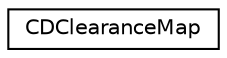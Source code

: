 digraph "Graphical Class Hierarchy"
{
 // LATEX_PDF_SIZE
  edge [fontname="Helvetica",fontsize="10",labelfontname="Helvetica",labelfontsize="10"];
  node [fontname="Helvetica",fontsize="10",shape=record];
  rankdir="LR";
  Node0 [label="CDClearanceMap",height=0.2,width=0.4,color="black", fillcolor="white", style="filled",URL="$classCDClearanceMap.html",tooltip=" "];
}
